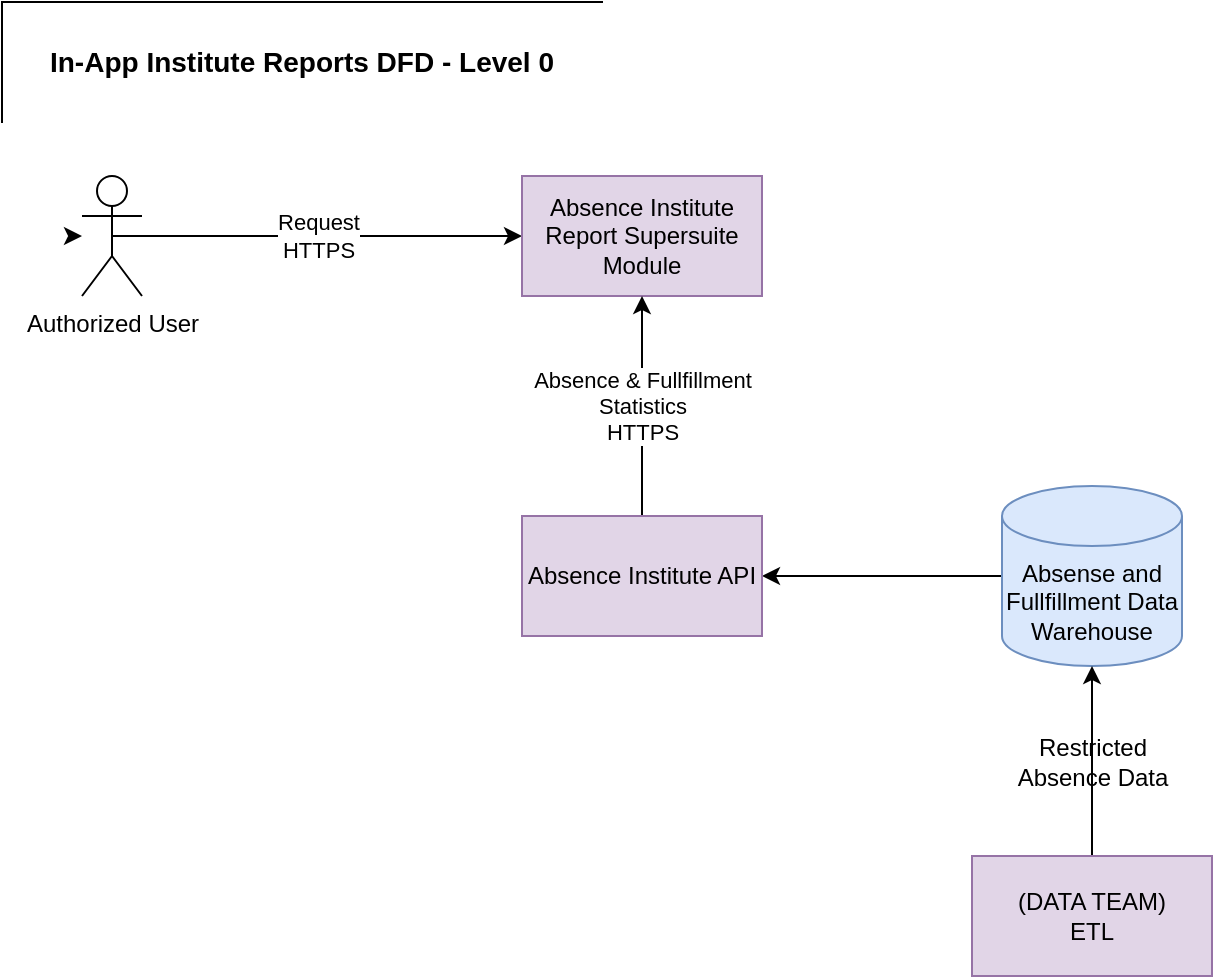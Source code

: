 <mxfile version="20.8.16" type="device"><diagram name="Page-1" id="g7S1QMbIfYLZPxOHycVF"><mxGraphModel dx="1356" dy="988" grid="1" gridSize="10" guides="1" tooltips="1" connect="1" arrows="1" fold="1" page="1" pageScale="1" pageWidth="850" pageHeight="1100" math="0" shadow="0"><root><mxCell id="0"/><mxCell id="1" parent="0"/><mxCell id="-g8zrjvSW6ZdotV9t9QR-21" value="Request&lt;br&gt;HTTPS" style="edgeStyle=orthogonalEdgeStyle;rounded=0;orthogonalLoop=1;jettySize=auto;html=1;startArrow=none;startFill=0;endArrow=classic;endFill=1;entryX=0;entryY=0.5;entryDx=0;entryDy=0;exitX=0.5;exitY=0.5;exitDx=0;exitDy=0;exitPerimeter=0;" parent="1" source="-g8zrjvSW6ZdotV9t9QR-4" target="-g8zrjvSW6ZdotV9t9QR-1" edge="1"><mxGeometry relative="1" as="geometry"><mxPoint x="170" y="237" as="sourcePoint"/></mxGeometry></mxCell><mxCell id="-g8zrjvSW6ZdotV9t9QR-1" value="Absence Institute Report Supersuite Module" style="rounded=0;whiteSpace=wrap;html=1;fillColor=#e1d5e7;strokeColor=#9673a6;" parent="1" vertex="1"><mxGeometry x="320" y="127" width="120" height="60" as="geometry"/></mxCell><mxCell id="yszLdWtqTX3ZTnAxwTPz-1" value="" style="edgeStyle=orthogonalEdgeStyle;rounded=0;orthogonalLoop=1;jettySize=auto;html=1;fontSize=12;startArrow=none;startFill=0;endArrow=classic;endFill=1;" parent="1" source="-g8zrjvSW6ZdotV9t9QR-2" target="-g8zrjvSW6ZdotV9t9QR-15" edge="1"><mxGeometry relative="1" as="geometry"/></mxCell><mxCell id="-g8zrjvSW6ZdotV9t9QR-2" value="Absense and Fullfillment Data Warehouse" style="shape=cylinder3;whiteSpace=wrap;html=1;boundedLbl=1;backgroundOutline=1;size=15;fillColor=#dae8fc;strokeColor=#6c8ebf;" parent="1" vertex="1"><mxGeometry x="560" y="282" width="90" height="90" as="geometry"/></mxCell><mxCell id="-g8zrjvSW6ZdotV9t9QR-4" value="Authorized User" style="shape=umlActor;verticalLabelPosition=bottom;verticalAlign=top;html=1;outlineConnect=0;" parent="1" vertex="1"><mxGeometry x="100" y="127" width="30" height="60" as="geometry"/></mxCell><mxCell id="-g8zrjvSW6ZdotV9t9QR-13" value="&lt;font style=&quot;font-size: 14px;&quot;&gt;&lt;b&gt;In-App Institute Reports DFD - Level 0&lt;/b&gt;&lt;/font&gt;" style="shape=partialRectangle;whiteSpace=wrap;html=1;bottom=0;right=0;fillColor=none;" parent="1" vertex="1"><mxGeometry x="60" y="40" width="300" height="60" as="geometry"/></mxCell><mxCell id="-g8zrjvSW6ZdotV9t9QR-16" value="Absence &amp;amp; Fullfillment&lt;br&gt;Statistics&lt;br&gt;HTTPS" style="edgeStyle=orthogonalEdgeStyle;rounded=0;orthogonalLoop=1;jettySize=auto;html=1;startArrow=none;startFill=0;endArrow=classic;endFill=1;" parent="1" source="-g8zrjvSW6ZdotV9t9QR-15" target="-g8zrjvSW6ZdotV9t9QR-1" edge="1"><mxGeometry relative="1" as="geometry"/></mxCell><mxCell id="-g8zrjvSW6ZdotV9t9QR-15" value="Absence Institute API" style="rounded=0;whiteSpace=wrap;html=1;fillColor=#e1d5e7;strokeColor=#9673a6;" parent="1" vertex="1"><mxGeometry x="320" y="297" width="120" height="60" as="geometry"/></mxCell><mxCell id="-g8zrjvSW6ZdotV9t9QR-19" value="" style="endArrow=none;html=1;rounded=0;entryX=0;entryY=0.5;entryDx=0;entryDy=0;endFill=1;startArrow=classic;startFill=1;" parent="1" source="-g8zrjvSW6ZdotV9t9QR-4" edge="1"><mxGeometry width="50" height="50" relative="1" as="geometry"><mxPoint x="90" y="157" as="sourcePoint"/><mxPoint x="95" y="157" as="targetPoint"/></mxGeometry></mxCell><mxCell id="67wbpmpHTWiCaP_PfDNd-2" value="Restricted&lt;br&gt;Absence Data" style="edgeStyle=orthogonalEdgeStyle;rounded=0;orthogonalLoop=1;jettySize=auto;html=1;labelBackgroundColor=none;fontSize=12;startArrow=none;startFill=0;endArrow=classic;endFill=1;" parent="1" source="67wbpmpHTWiCaP_PfDNd-1" target="-g8zrjvSW6ZdotV9t9QR-2" edge="1"><mxGeometry relative="1" as="geometry"/></mxCell><mxCell id="67wbpmpHTWiCaP_PfDNd-1" value="(DATA TEAM)&lt;br&gt;ETL" style="rounded=0;whiteSpace=wrap;html=1;fontSize=12;fillColor=#e1d5e7;strokeColor=#9673a6;" parent="1" vertex="1"><mxGeometry x="545" y="467" width="120" height="60" as="geometry"/></mxCell></root></mxGraphModel></diagram></mxfile>